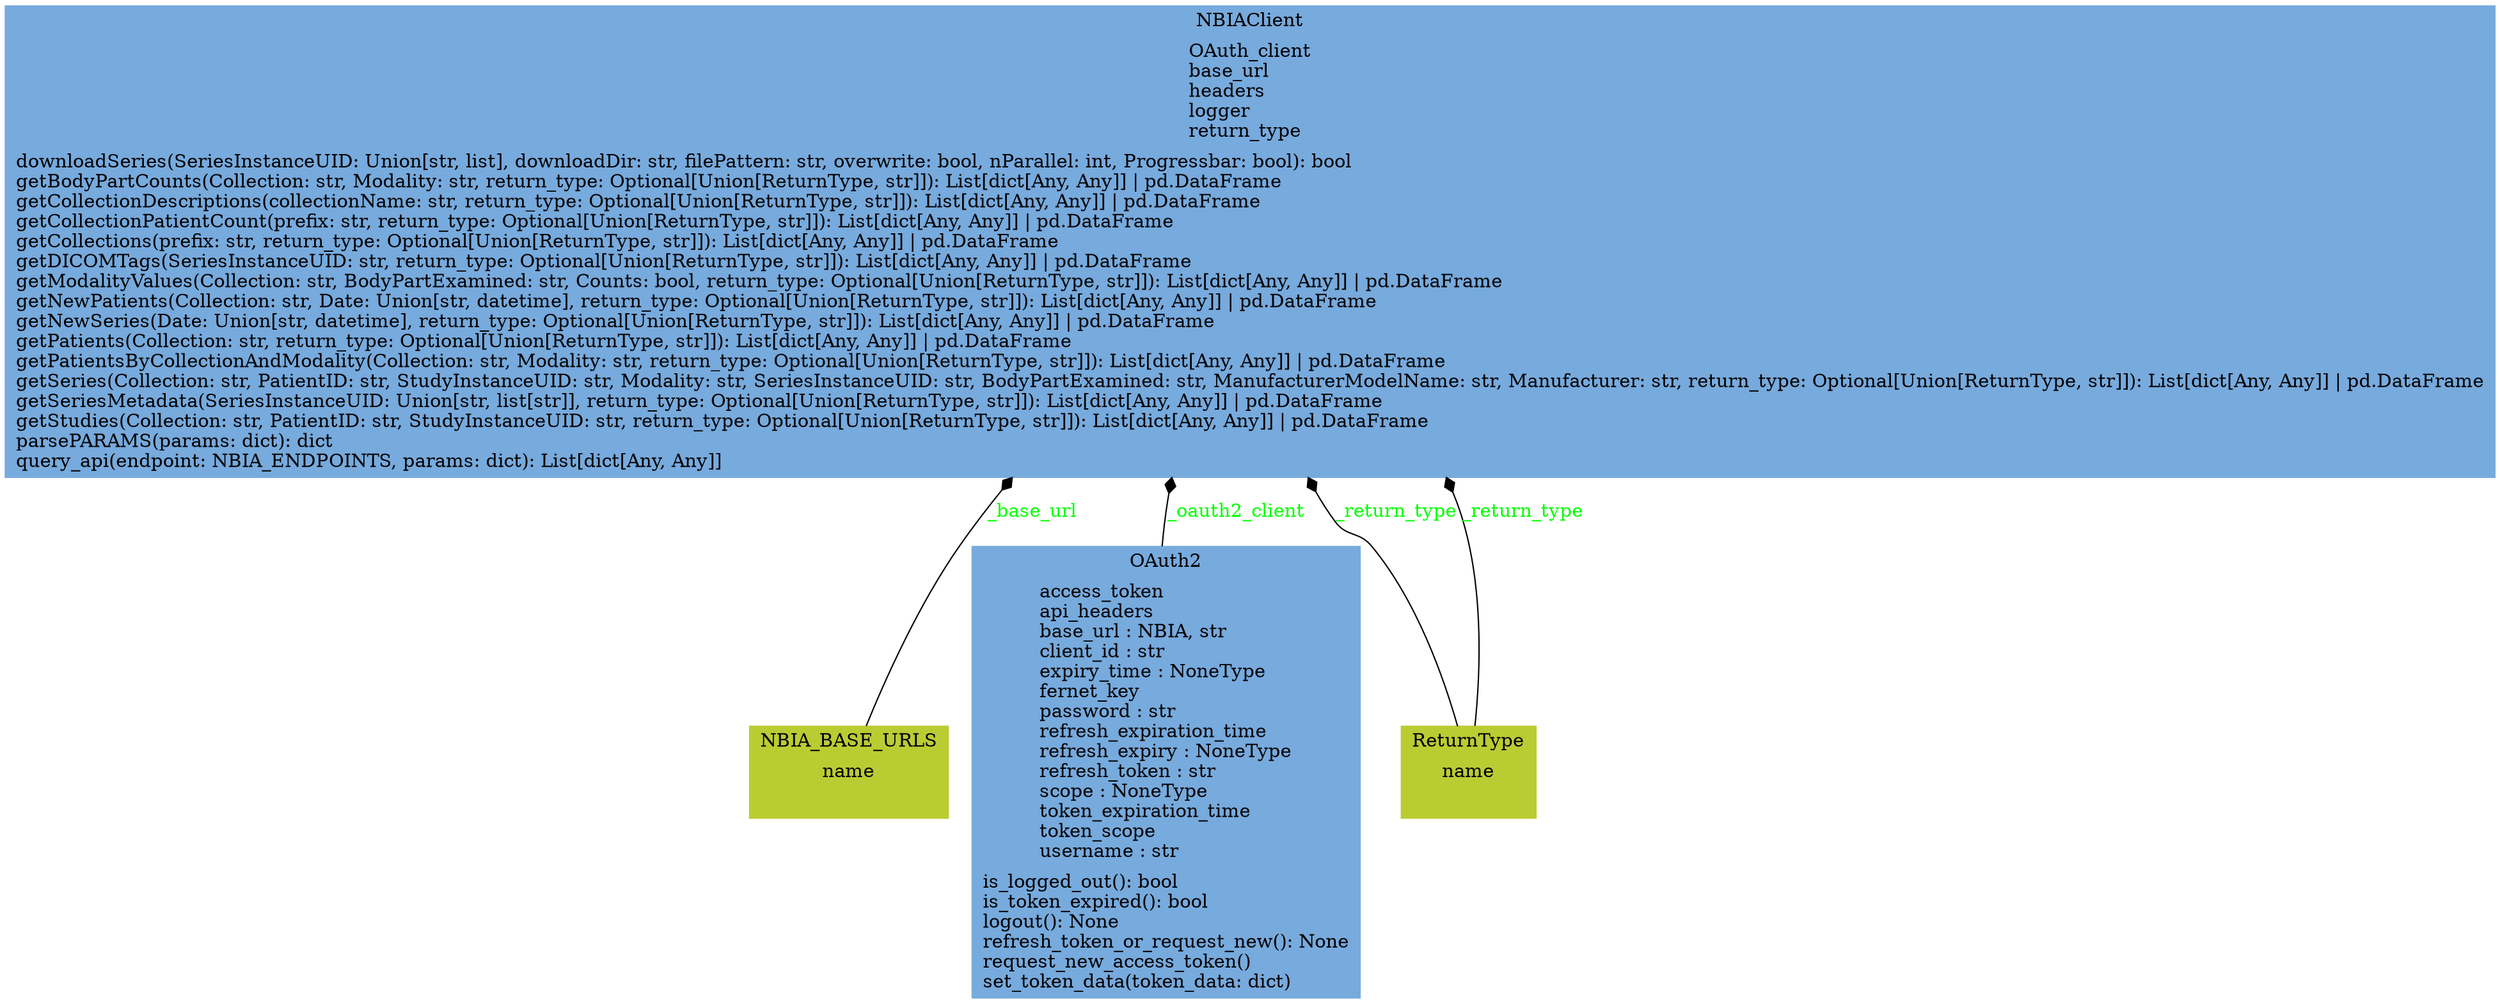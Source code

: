 digraph "classes_nbiatoolkit" {
rankdir=BT
charset="utf-8"
"nbiatoolkit.nbia.NBIAClient" [color="#77AADD", fontcolor="black", label=<{NBIAClient|OAuth_client<br ALIGN="LEFT"/>base_url<br ALIGN="LEFT"/>headers<br ALIGN="LEFT"/>logger<br ALIGN="LEFT"/>return_type<br ALIGN="LEFT"/>|downloadSeries(SeriesInstanceUID: Union[str, list], downloadDir: str, filePattern: str, overwrite: bool, nParallel: int, Progressbar: bool): bool<br ALIGN="LEFT"/>getBodyPartCounts(Collection: str, Modality: str, return_type: Optional[Union[ReturnType, str]]): List[dict[Any, Any]] \| pd.DataFrame<br ALIGN="LEFT"/>getCollectionDescriptions(collectionName: str, return_type: Optional[Union[ReturnType, str]]): List[dict[Any, Any]] \| pd.DataFrame<br ALIGN="LEFT"/>getCollectionPatientCount(prefix: str, return_type: Optional[Union[ReturnType, str]]): List[dict[Any, Any]] \| pd.DataFrame<br ALIGN="LEFT"/>getCollections(prefix: str, return_type: Optional[Union[ReturnType, str]]): List[dict[Any, Any]] \| pd.DataFrame<br ALIGN="LEFT"/>getDICOMTags(SeriesInstanceUID: str, return_type: Optional[Union[ReturnType, str]]): List[dict[Any, Any]] \| pd.DataFrame<br ALIGN="LEFT"/>getModalityValues(Collection: str, BodyPartExamined: str, Counts: bool, return_type: Optional[Union[ReturnType, str]]): List[dict[Any, Any]] \| pd.DataFrame<br ALIGN="LEFT"/>getNewPatients(Collection: str, Date: Union[str, datetime], return_type: Optional[Union[ReturnType, str]]): List[dict[Any, Any]] \| pd.DataFrame<br ALIGN="LEFT"/>getNewSeries(Date: Union[str, datetime], return_type: Optional[Union[ReturnType, str]]): List[dict[Any, Any]] \| pd.DataFrame<br ALIGN="LEFT"/>getPatients(Collection: str, return_type: Optional[Union[ReturnType, str]]): List[dict[Any, Any]] \| pd.DataFrame<br ALIGN="LEFT"/>getPatientsByCollectionAndModality(Collection: str, Modality: str, return_type: Optional[Union[ReturnType, str]]): List[dict[Any, Any]] \| pd.DataFrame<br ALIGN="LEFT"/>getSeries(Collection: str, PatientID: str, StudyInstanceUID: str, Modality: str, SeriesInstanceUID: str, BodyPartExamined: str, ManufacturerModelName: str, Manufacturer: str, return_type: Optional[Union[ReturnType, str]]): List[dict[Any, Any]] \| pd.DataFrame<br ALIGN="LEFT"/>getSeriesMetadata(SeriesInstanceUID: Union[str, list[str]], return_type: Optional[Union[ReturnType, str]]): List[dict[Any, Any]] \| pd.DataFrame<br ALIGN="LEFT"/>getStudies(Collection: str, PatientID: str, StudyInstanceUID: str, return_type: Optional[Union[ReturnType, str]]): List[dict[Any, Any]] \| pd.DataFrame<br ALIGN="LEFT"/>parsePARAMS(params: dict): dict<br ALIGN="LEFT"/>query_api(endpoint: NBIA_ENDPOINTS, params: dict): List[dict[Any, Any]]<br ALIGN="LEFT"/>}>, shape="record", style="filled"];
"nbiatoolkit.utils.nbia_endpoints.NBIA_BASE_URLS" [color="#BBCC33", fontcolor="black", label=<{NBIA_BASE_URLS|name<br ALIGN="LEFT"/>|}>, shape="record", style="filled"];
"nbiatoolkit.auth.OAuth2" [color="#77AADD", fontcolor="black", label=<{OAuth2|access_token<br ALIGN="LEFT"/>api_headers<br ALIGN="LEFT"/>base_url : NBIA, str<br ALIGN="LEFT"/>client_id : str<br ALIGN="LEFT"/>expiry_time : NoneType<br ALIGN="LEFT"/>fernet_key<br ALIGN="LEFT"/>password : str<br ALIGN="LEFT"/>refresh_expiration_time<br ALIGN="LEFT"/>refresh_expiry : NoneType<br ALIGN="LEFT"/>refresh_token : str<br ALIGN="LEFT"/>scope : NoneType<br ALIGN="LEFT"/>token_expiration_time<br ALIGN="LEFT"/>token_scope<br ALIGN="LEFT"/>username : str<br ALIGN="LEFT"/>|is_logged_out(): bool<br ALIGN="LEFT"/>is_token_expired(): bool<br ALIGN="LEFT"/>logout(): None<br ALIGN="LEFT"/>refresh_token_or_request_new(): None<br ALIGN="LEFT"/>request_new_access_token()<br ALIGN="LEFT"/>set_token_data(token_data: dict)<br ALIGN="LEFT"/>}>, shape="record", style="filled"];
"nbiatoolkit.utils.nbia_endpoints.ReturnType" [color="#BBCC33", fontcolor="black", label=<{ReturnType|name<br ALIGN="LEFT"/>|}>, shape="record", style="filled"];
"nbiatoolkit.auth.OAuth2" -> "nbiatoolkit.nbia.NBIAClient" [arrowhead="diamond", arrowtail="none", fontcolor="green", label="_oauth2_client", style="solid"];
"nbiatoolkit.utils.nbia_endpoints.NBIA_BASE_URLS" -> "nbiatoolkit.nbia.NBIAClient" [arrowhead="diamond", arrowtail="none", fontcolor="green", label="_base_url", style="solid"];
"nbiatoolkit.utils.nbia_endpoints.ReturnType" -> "nbiatoolkit.nbia.NBIAClient" [arrowhead="diamond", arrowtail="none", fontcolor="green", label="_return_type", style="solid"];
"nbiatoolkit.utils.nbia_endpoints.ReturnType" -> "nbiatoolkit.nbia.NBIAClient" [arrowhead="diamond", arrowtail="none", fontcolor="green", label="_return_type", style="solid"];
}
